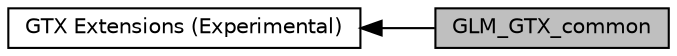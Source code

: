 digraph "GLM_GTX_common"
{
  edge [fontname="Helvetica",fontsize="10",labelfontname="Helvetica",labelfontsize="10"];
  node [fontname="Helvetica",fontsize="10",shape=box];
  rankdir=LR;
  Node2 [label="GTX Extensions (Experimental)",height=0.2,width=0.4,color="black", fillcolor="white", style="filled",URL="$group__gtx.html",tooltip="Functions and types that the GLSL specification doesn't define, but useful to have for a C++ program."];
  Node1 [label="GLM_GTX_common",height=0.2,width=0.4,color="black", fillcolor="grey75", style="filled", fontcolor="black",tooltip="Provide functions to increase the compatibility with Cg and HLSL languages."];
  Node2->Node1 [shape=plaintext, dir="back", style="solid"];
}
